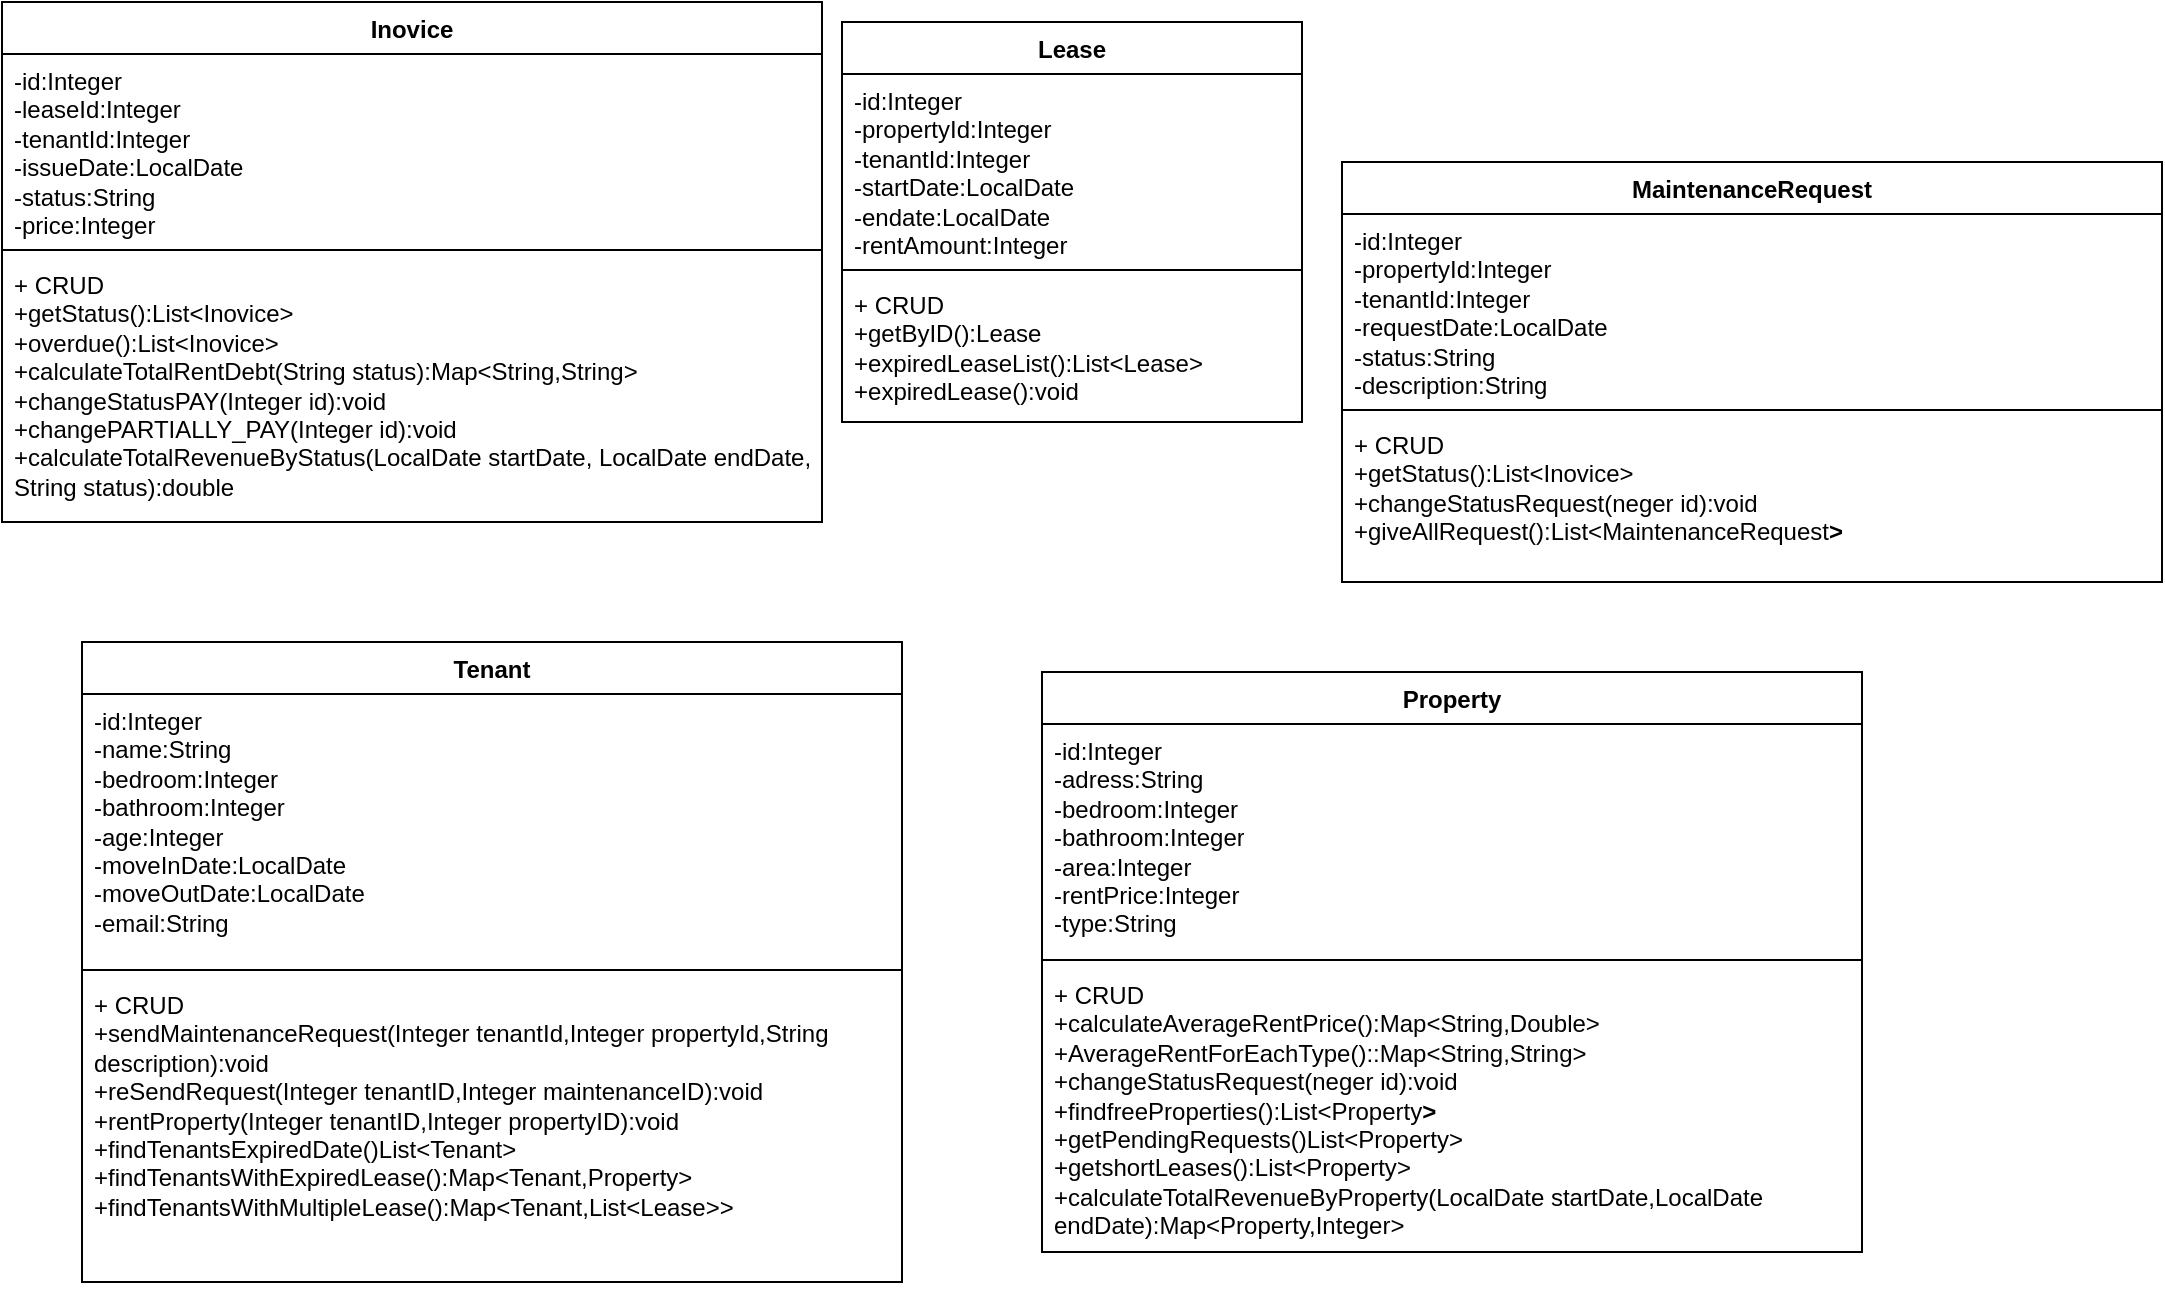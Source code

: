 <mxfile version="24.2.0" type="device">
  <diagram name="Page-1" id="S2NPxjeuEXTFxcTej7HJ">
    <mxGraphModel dx="2404" dy="730" grid="1" gridSize="10" guides="1" tooltips="1" connect="1" arrows="1" fold="1" page="1" pageScale="1" pageWidth="827" pageHeight="1169" math="0" shadow="0">
      <root>
        <mxCell id="0" />
        <mxCell id="1" parent="0" />
        <mxCell id="eLW_RgLDTBZseyhy0_yq-1" value="Lease" style="swimlane;fontStyle=1;align=center;verticalAlign=top;childLayout=stackLayout;horizontal=1;startSize=26;horizontalStack=0;resizeParent=1;resizeParentMax=0;resizeLast=0;collapsible=1;marginBottom=0;whiteSpace=wrap;html=1;" vertex="1" parent="1">
          <mxGeometry x="130" y="30" width="230" height="200" as="geometry" />
        </mxCell>
        <mxCell id="eLW_RgLDTBZseyhy0_yq-2" value="-id:Integer&lt;div&gt;-propertyId:Integer&lt;/div&gt;&lt;div&gt;-tenantId:Integer&lt;/div&gt;&lt;div&gt;-startDate:LocalDate&lt;/div&gt;&lt;div&gt;-endate:LocalDate&lt;/div&gt;&lt;div&gt;-rentAmount:Integer&lt;/div&gt;" style="text;strokeColor=none;fillColor=none;align=left;verticalAlign=top;spacingLeft=4;spacingRight=4;overflow=hidden;rotatable=0;points=[[0,0.5],[1,0.5]];portConstraint=eastwest;whiteSpace=wrap;html=1;" vertex="1" parent="eLW_RgLDTBZseyhy0_yq-1">
          <mxGeometry y="26" width="230" height="94" as="geometry" />
        </mxCell>
        <mxCell id="eLW_RgLDTBZseyhy0_yq-3" value="" style="line;strokeWidth=1;fillColor=none;align=left;verticalAlign=middle;spacingTop=-1;spacingLeft=3;spacingRight=3;rotatable=0;labelPosition=right;points=[];portConstraint=eastwest;strokeColor=inherit;" vertex="1" parent="eLW_RgLDTBZseyhy0_yq-1">
          <mxGeometry y="120" width="230" height="8" as="geometry" />
        </mxCell>
        <mxCell id="eLW_RgLDTBZseyhy0_yq-4" value="+ CRUD&lt;div&gt;+getByID():Lease&lt;/div&gt;&lt;div&gt;+expiredLeaseList():List&amp;lt;Lease&amp;gt;&lt;/div&gt;&lt;div&gt;+&lt;span style=&quot;background-color: initial;&quot;&gt;expiredLease():void&lt;/span&gt;&lt;/div&gt;&lt;div&gt;&lt;span style=&quot;background-color: initial;&quot;&gt;&lt;br&gt;&lt;/span&gt;&lt;/div&gt;" style="text;strokeColor=none;fillColor=none;align=left;verticalAlign=top;spacingLeft=4;spacingRight=4;overflow=hidden;rotatable=0;points=[[0,0.5],[1,0.5]];portConstraint=eastwest;whiteSpace=wrap;html=1;" vertex="1" parent="eLW_RgLDTBZseyhy0_yq-1">
          <mxGeometry y="128" width="230" height="72" as="geometry" />
        </mxCell>
        <mxCell id="eLW_RgLDTBZseyhy0_yq-5" value="Inovice" style="swimlane;fontStyle=1;align=center;verticalAlign=top;childLayout=stackLayout;horizontal=1;startSize=26;horizontalStack=0;resizeParent=1;resizeParentMax=0;resizeLast=0;collapsible=1;marginBottom=0;whiteSpace=wrap;html=1;" vertex="1" parent="1">
          <mxGeometry x="-290" y="20" width="410" height="260" as="geometry" />
        </mxCell>
        <mxCell id="eLW_RgLDTBZseyhy0_yq-6" value="-id:Integer&lt;div&gt;-leaseId:Integer&lt;/div&gt;&lt;div&gt;-tenantId:Integer&lt;/div&gt;&lt;div&gt;-issueDate:LocalDate&lt;/div&gt;&lt;div&gt;-status:String&lt;/div&gt;&lt;div&gt;-price:Integer&lt;/div&gt;" style="text;strokeColor=none;fillColor=none;align=left;verticalAlign=top;spacingLeft=4;spacingRight=4;overflow=hidden;rotatable=0;points=[[0,0.5],[1,0.5]];portConstraint=eastwest;whiteSpace=wrap;html=1;" vertex="1" parent="eLW_RgLDTBZseyhy0_yq-5">
          <mxGeometry y="26" width="410" height="94" as="geometry" />
        </mxCell>
        <mxCell id="eLW_RgLDTBZseyhy0_yq-7" value="" style="line;strokeWidth=1;fillColor=none;align=left;verticalAlign=middle;spacingTop=-1;spacingLeft=3;spacingRight=3;rotatable=0;labelPosition=right;points=[];portConstraint=eastwest;strokeColor=inherit;" vertex="1" parent="eLW_RgLDTBZseyhy0_yq-5">
          <mxGeometry y="120" width="410" height="8" as="geometry" />
        </mxCell>
        <mxCell id="eLW_RgLDTBZseyhy0_yq-8" value="+ CRUD&lt;div&gt;+getStatus():&lt;span style=&quot;background-color: initial;&quot;&gt;List&amp;lt;Inovice&amp;gt;&lt;/span&gt;&lt;/div&gt;&lt;div&gt;+overdue():List&amp;lt;Inovice&amp;gt;&lt;/div&gt;&lt;div&gt;+&lt;span style=&quot;background-color: initial;&quot;&gt;calculateTotalRentDebt(String status):Map&amp;lt;String,String&amp;gt;&lt;/span&gt;&lt;/div&gt;&lt;div&gt;&lt;span style=&quot;background-color: initial;&quot;&gt;+changeStatusPAY(Integer id):void&lt;/span&gt;&lt;/div&gt;&lt;div&gt;&lt;span style=&quot;background-color: initial;&quot;&gt;+&lt;/span&gt;&lt;span style=&quot;background-color: initial;&quot;&gt;changePARTIALLY_PAY&lt;/span&gt;&lt;span style=&quot;background-color: initial;&quot;&gt;(Integer id):void&lt;/span&gt;&lt;/div&gt;&lt;div&gt;&lt;span style=&quot;background-color: initial;&quot;&gt;+calculateTotalRevenueByStatus(LocalDate startDate, LocalDate endDate, String status):double&lt;/span&gt;&lt;/div&gt;&lt;div&gt;&lt;span style=&quot;background-color: initial;&quot;&gt;&lt;br&gt;&lt;/span&gt;&lt;/div&gt;" style="text;strokeColor=none;fillColor=none;align=left;verticalAlign=top;spacingLeft=4;spacingRight=4;overflow=hidden;rotatable=0;points=[[0,0.5],[1,0.5]];portConstraint=eastwest;whiteSpace=wrap;html=1;" vertex="1" parent="eLW_RgLDTBZseyhy0_yq-5">
          <mxGeometry y="128" width="410" height="132" as="geometry" />
        </mxCell>
        <mxCell id="eLW_RgLDTBZseyhy0_yq-10" value="MaintenanceRequest" style="swimlane;fontStyle=1;align=center;verticalAlign=top;childLayout=stackLayout;horizontal=1;startSize=26;horizontalStack=0;resizeParent=1;resizeParentMax=0;resizeLast=0;collapsible=1;marginBottom=0;whiteSpace=wrap;html=1;" vertex="1" parent="1">
          <mxGeometry x="380" y="100" width="410" height="210" as="geometry" />
        </mxCell>
        <mxCell id="eLW_RgLDTBZseyhy0_yq-11" value="-id:Integer&lt;div&gt;-propertyId:Integer&lt;/div&gt;&lt;div&gt;&lt;span style=&quot;background-color: initial;&quot;&gt;-tenantId:Integer&lt;/span&gt;&lt;br&gt;&lt;/div&gt;&lt;div&gt;-requestDate:LocalDate&lt;/div&gt;&lt;div&gt;-status:String&lt;/div&gt;&lt;div&gt;-description:String&lt;/div&gt;" style="text;strokeColor=none;fillColor=none;align=left;verticalAlign=top;spacingLeft=4;spacingRight=4;overflow=hidden;rotatable=0;points=[[0,0.5],[1,0.5]];portConstraint=eastwest;whiteSpace=wrap;html=1;" vertex="1" parent="eLW_RgLDTBZseyhy0_yq-10">
          <mxGeometry y="26" width="410" height="94" as="geometry" />
        </mxCell>
        <mxCell id="eLW_RgLDTBZseyhy0_yq-12" value="" style="line;strokeWidth=1;fillColor=none;align=left;verticalAlign=middle;spacingTop=-1;spacingLeft=3;spacingRight=3;rotatable=0;labelPosition=right;points=[];portConstraint=eastwest;strokeColor=inherit;" vertex="1" parent="eLW_RgLDTBZseyhy0_yq-10">
          <mxGeometry y="120" width="410" height="8" as="geometry" />
        </mxCell>
        <mxCell id="eLW_RgLDTBZseyhy0_yq-13" value="+ CRUD&lt;div&gt;+getStatus():&lt;span style=&quot;background-color: initial;&quot;&gt;List&amp;lt;Inovice&amp;gt;&lt;/span&gt;&lt;/div&gt;&lt;div&gt;&lt;span style=&quot;background-color: initial;&quot;&gt;+changeStatusRequest&lt;/span&gt;&lt;span style=&quot;background-color: initial;&quot;&gt;(neger id):void&lt;/span&gt;&lt;br&gt;&lt;/div&gt;&lt;div&gt;&lt;span style=&quot;background-color: initial;&quot;&gt;+giveAllRequest():List&amp;lt;&lt;/span&gt;&lt;span style=&quot;text-align: center; background-color: initial;&quot;&gt;MaintenanceRequest&lt;/span&gt;&lt;span style=&quot;font-weight: 700; text-align: center; background-color: initial;&quot;&gt;&amp;gt;&lt;/span&gt;&lt;/div&gt;&lt;div&gt;&lt;br&gt;&lt;/div&gt;" style="text;strokeColor=none;fillColor=none;align=left;verticalAlign=top;spacingLeft=4;spacingRight=4;overflow=hidden;rotatable=0;points=[[0,0.5],[1,0.5]];portConstraint=eastwest;whiteSpace=wrap;html=1;" vertex="1" parent="eLW_RgLDTBZseyhy0_yq-10">
          <mxGeometry y="128" width="410" height="82" as="geometry" />
        </mxCell>
        <mxCell id="eLW_RgLDTBZseyhy0_yq-14" value="Property" style="swimlane;fontStyle=1;align=center;verticalAlign=top;childLayout=stackLayout;horizontal=1;startSize=26;horizontalStack=0;resizeParent=1;resizeParentMax=0;resizeLast=0;collapsible=1;marginBottom=0;whiteSpace=wrap;html=1;" vertex="1" parent="1">
          <mxGeometry x="230" y="355" width="410" height="290" as="geometry" />
        </mxCell>
        <mxCell id="eLW_RgLDTBZseyhy0_yq-15" value="-id:Integer&lt;div&gt;&lt;span style=&quot;background-color: initial;&quot;&gt;-adress:String&lt;/span&gt;&lt;br&gt;&lt;/div&gt;&lt;div&gt;-bedroom:Integer&lt;/div&gt;&lt;div&gt;&lt;span style=&quot;background-color: initial;&quot;&gt;-bathroom:Integer&lt;/span&gt;&lt;br&gt;&lt;/div&gt;&lt;div&gt;-area:Integer&lt;span style=&quot;background-color: initial;&quot;&gt;&lt;br&gt;&lt;/span&gt;&lt;/div&gt;&lt;div&gt;-rentPrice:Integer&lt;br&gt;&lt;/div&gt;&lt;div&gt;-type:String&lt;/div&gt;" style="text;strokeColor=none;fillColor=none;align=left;verticalAlign=top;spacingLeft=4;spacingRight=4;overflow=hidden;rotatable=0;points=[[0,0.5],[1,0.5]];portConstraint=eastwest;whiteSpace=wrap;html=1;" vertex="1" parent="eLW_RgLDTBZseyhy0_yq-14">
          <mxGeometry y="26" width="410" height="114" as="geometry" />
        </mxCell>
        <mxCell id="eLW_RgLDTBZseyhy0_yq-16" value="" style="line;strokeWidth=1;fillColor=none;align=left;verticalAlign=middle;spacingTop=-1;spacingLeft=3;spacingRight=3;rotatable=0;labelPosition=right;points=[];portConstraint=eastwest;strokeColor=inherit;" vertex="1" parent="eLW_RgLDTBZseyhy0_yq-14">
          <mxGeometry y="140" width="410" height="8" as="geometry" />
        </mxCell>
        <mxCell id="eLW_RgLDTBZseyhy0_yq-17" value="+ CRUD&lt;div&gt;+calculateAverageRentPrice():&lt;span style=&quot;background-color: initial;&quot;&gt;Map&amp;lt;String,Double&amp;gt;&lt;/span&gt;&lt;/div&gt;&lt;div&gt;+AverageRentForEachType():&lt;span style=&quot;background-color: initial;&quot;&gt;:&lt;/span&gt;&lt;span style=&quot;background-color: initial;&quot;&gt;Map&amp;lt;String,String&amp;gt;&lt;/span&gt;&lt;/div&gt;&lt;div&gt;+changeStatusRequest&lt;span style=&quot;background-color: initial;&quot;&gt;(neger id):void&lt;/span&gt;&lt;/div&gt;&lt;div&gt;&lt;span style=&quot;background-color: initial;&quot;&gt;+findfreeProperties():List&amp;lt;&lt;/span&gt;&lt;span style=&quot;text-align: center; background-color: initial;&quot;&gt;Property&lt;/span&gt;&lt;span style=&quot;font-weight: 700; text-align: center; background-color: initial;&quot;&gt;&amp;gt;&lt;/span&gt;&lt;/div&gt;&lt;div&gt;+getPendingRequests()List&amp;lt;Property&amp;gt;&lt;/div&gt;&lt;div&gt;+getshortLeases():List&amp;lt;&lt;span style=&quot;text-align: center;&quot;&gt;Property&lt;/span&gt;&amp;gt;&lt;/div&gt;&lt;div&gt;+calculateTotalRevenueByProperty(LocalDate startDate,LocalDate endDate):Map&amp;lt;Property,Integer&amp;gt;&lt;/div&gt;" style="text;strokeColor=none;fillColor=none;align=left;verticalAlign=top;spacingLeft=4;spacingRight=4;overflow=hidden;rotatable=0;points=[[0,0.5],[1,0.5]];portConstraint=eastwest;whiteSpace=wrap;html=1;" vertex="1" parent="eLW_RgLDTBZseyhy0_yq-14">
          <mxGeometry y="148" width="410" height="142" as="geometry" />
        </mxCell>
        <mxCell id="eLW_RgLDTBZseyhy0_yq-18" value="Tenant" style="swimlane;fontStyle=1;align=center;verticalAlign=top;childLayout=stackLayout;horizontal=1;startSize=26;horizontalStack=0;resizeParent=1;resizeParentMax=0;resizeLast=0;collapsible=1;marginBottom=0;whiteSpace=wrap;html=1;" vertex="1" parent="1">
          <mxGeometry x="-250" y="340" width="410" height="320" as="geometry" />
        </mxCell>
        <mxCell id="eLW_RgLDTBZseyhy0_yq-19" value="-id:Integer&lt;div&gt;&lt;span style=&quot;background-color: initial;&quot;&gt;-name:String&lt;/span&gt;&lt;br&gt;&lt;/div&gt;&lt;div&gt;-bedroom:Integer&lt;/div&gt;&lt;div&gt;&lt;span style=&quot;background-color: initial;&quot;&gt;-bathroom:Integer&lt;/span&gt;&lt;br&gt;&lt;/div&gt;&lt;div&gt;-age:Integer&lt;span style=&quot;background-color: initial;&quot;&gt;&lt;br&gt;&lt;/span&gt;&lt;/div&gt;&lt;div&gt;-moveInDate:LocalDate&lt;/div&gt;&lt;div&gt;-moveOutDate:LocalDate&lt;/div&gt;&lt;div&gt;&lt;span style=&quot;background-color: initial;&quot;&gt;-email:String&lt;/span&gt;&lt;br&gt;&lt;/div&gt;" style="text;strokeColor=none;fillColor=none;align=left;verticalAlign=top;spacingLeft=4;spacingRight=4;overflow=hidden;rotatable=0;points=[[0,0.5],[1,0.5]];portConstraint=eastwest;whiteSpace=wrap;html=1;" vertex="1" parent="eLW_RgLDTBZseyhy0_yq-18">
          <mxGeometry y="26" width="410" height="134" as="geometry" />
        </mxCell>
        <mxCell id="eLW_RgLDTBZseyhy0_yq-20" value="" style="line;strokeWidth=1;fillColor=none;align=left;verticalAlign=middle;spacingTop=-1;spacingLeft=3;spacingRight=3;rotatable=0;labelPosition=right;points=[];portConstraint=eastwest;strokeColor=inherit;" vertex="1" parent="eLW_RgLDTBZseyhy0_yq-18">
          <mxGeometry y="160" width="410" height="8" as="geometry" />
        </mxCell>
        <mxCell id="eLW_RgLDTBZseyhy0_yq-21" value="+ CRUD&lt;div&gt;+sendMaintenanceRequest&lt;span style=&quot;background-color: initial;&quot;&gt;(Integer tenantId,Integer propertyId,String description):void&lt;/span&gt;&lt;/div&gt;&lt;div&gt;&lt;span style=&quot;background-color: initial;&quot;&gt;+reSendRequest(Integer tenantID,Integer maintenanceID):void&lt;/span&gt;&lt;/div&gt;&lt;div&gt;&lt;span style=&quot;background-color: initial;&quot;&gt;+rentProperty(&lt;/span&gt;&lt;span style=&quot;background-color: initial;&quot;&gt;Integer tenantID,Integer propertyID&lt;/span&gt;&lt;span style=&quot;background-color: initial;&quot;&gt;):void&lt;/span&gt;&lt;/div&gt;&lt;div&gt;+findTenantsExpiredDate()List&amp;lt;Tenant&amp;gt;&lt;/div&gt;&lt;div&gt;+findTenantsWithExpiredLease():Map&amp;lt;Tenant,&lt;span style=&quot;text-align: center;&quot;&gt;Property&lt;/span&gt;&amp;gt;&lt;/div&gt;&lt;div&gt;+findTenantsWithMultipleLease():Map&amp;lt;Tenant,List&amp;lt;Lease&amp;gt;&amp;gt;&lt;/div&gt;&lt;div&gt;&lt;br&gt;&lt;/div&gt;" style="text;strokeColor=none;fillColor=none;align=left;verticalAlign=top;spacingLeft=4;spacingRight=4;overflow=hidden;rotatable=0;points=[[0,0.5],[1,0.5]];portConstraint=eastwest;whiteSpace=wrap;html=1;" vertex="1" parent="eLW_RgLDTBZseyhy0_yq-18">
          <mxGeometry y="168" width="410" height="152" as="geometry" />
        </mxCell>
      </root>
    </mxGraphModel>
  </diagram>
</mxfile>
